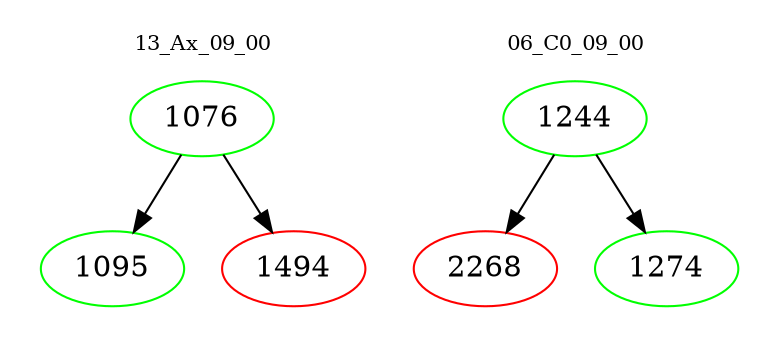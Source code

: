 digraph{
subgraph cluster_0 {
color = white
label = "13_Ax_09_00";
fontsize=10;
T0_1076 [label="1076", color="green"]
T0_1076 -> T0_1095 [color="black"]
T0_1095 [label="1095", color="green"]
T0_1076 -> T0_1494 [color="black"]
T0_1494 [label="1494", color="red"]
}
subgraph cluster_1 {
color = white
label = "06_C0_09_00";
fontsize=10;
T1_1244 [label="1244", color="green"]
T1_1244 -> T1_2268 [color="black"]
T1_2268 [label="2268", color="red"]
T1_1244 -> T1_1274 [color="black"]
T1_1274 [label="1274", color="green"]
}
}
